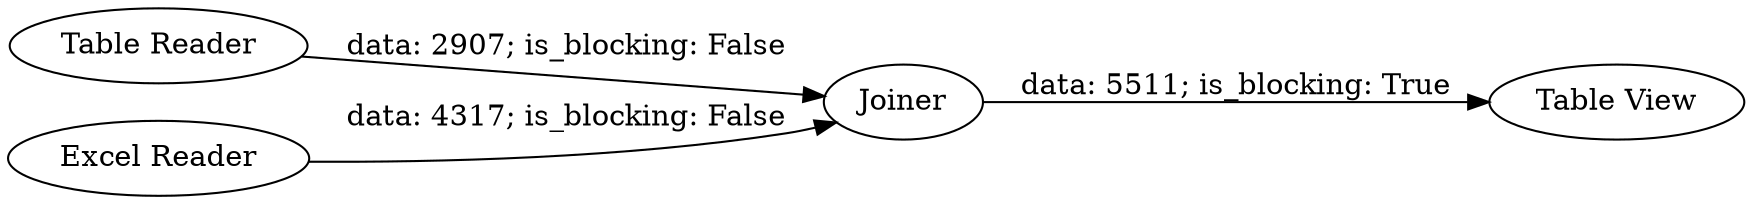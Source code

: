 digraph {
	"4114343734773028544_11" [label="Table Reader"]
	"4114343734773028544_12" [label=Joiner]
	"4114343734773028544_15" [label="Table View"]
	"4114343734773028544_10" [label="Excel Reader"]
	"4114343734773028544_11" -> "4114343734773028544_12" [label="data: 2907; is_blocking: False"]
	"4114343734773028544_12" -> "4114343734773028544_15" [label="data: 5511; is_blocking: True"]
	"4114343734773028544_10" -> "4114343734773028544_12" [label="data: 4317; is_blocking: False"]
	rankdir=LR
}
